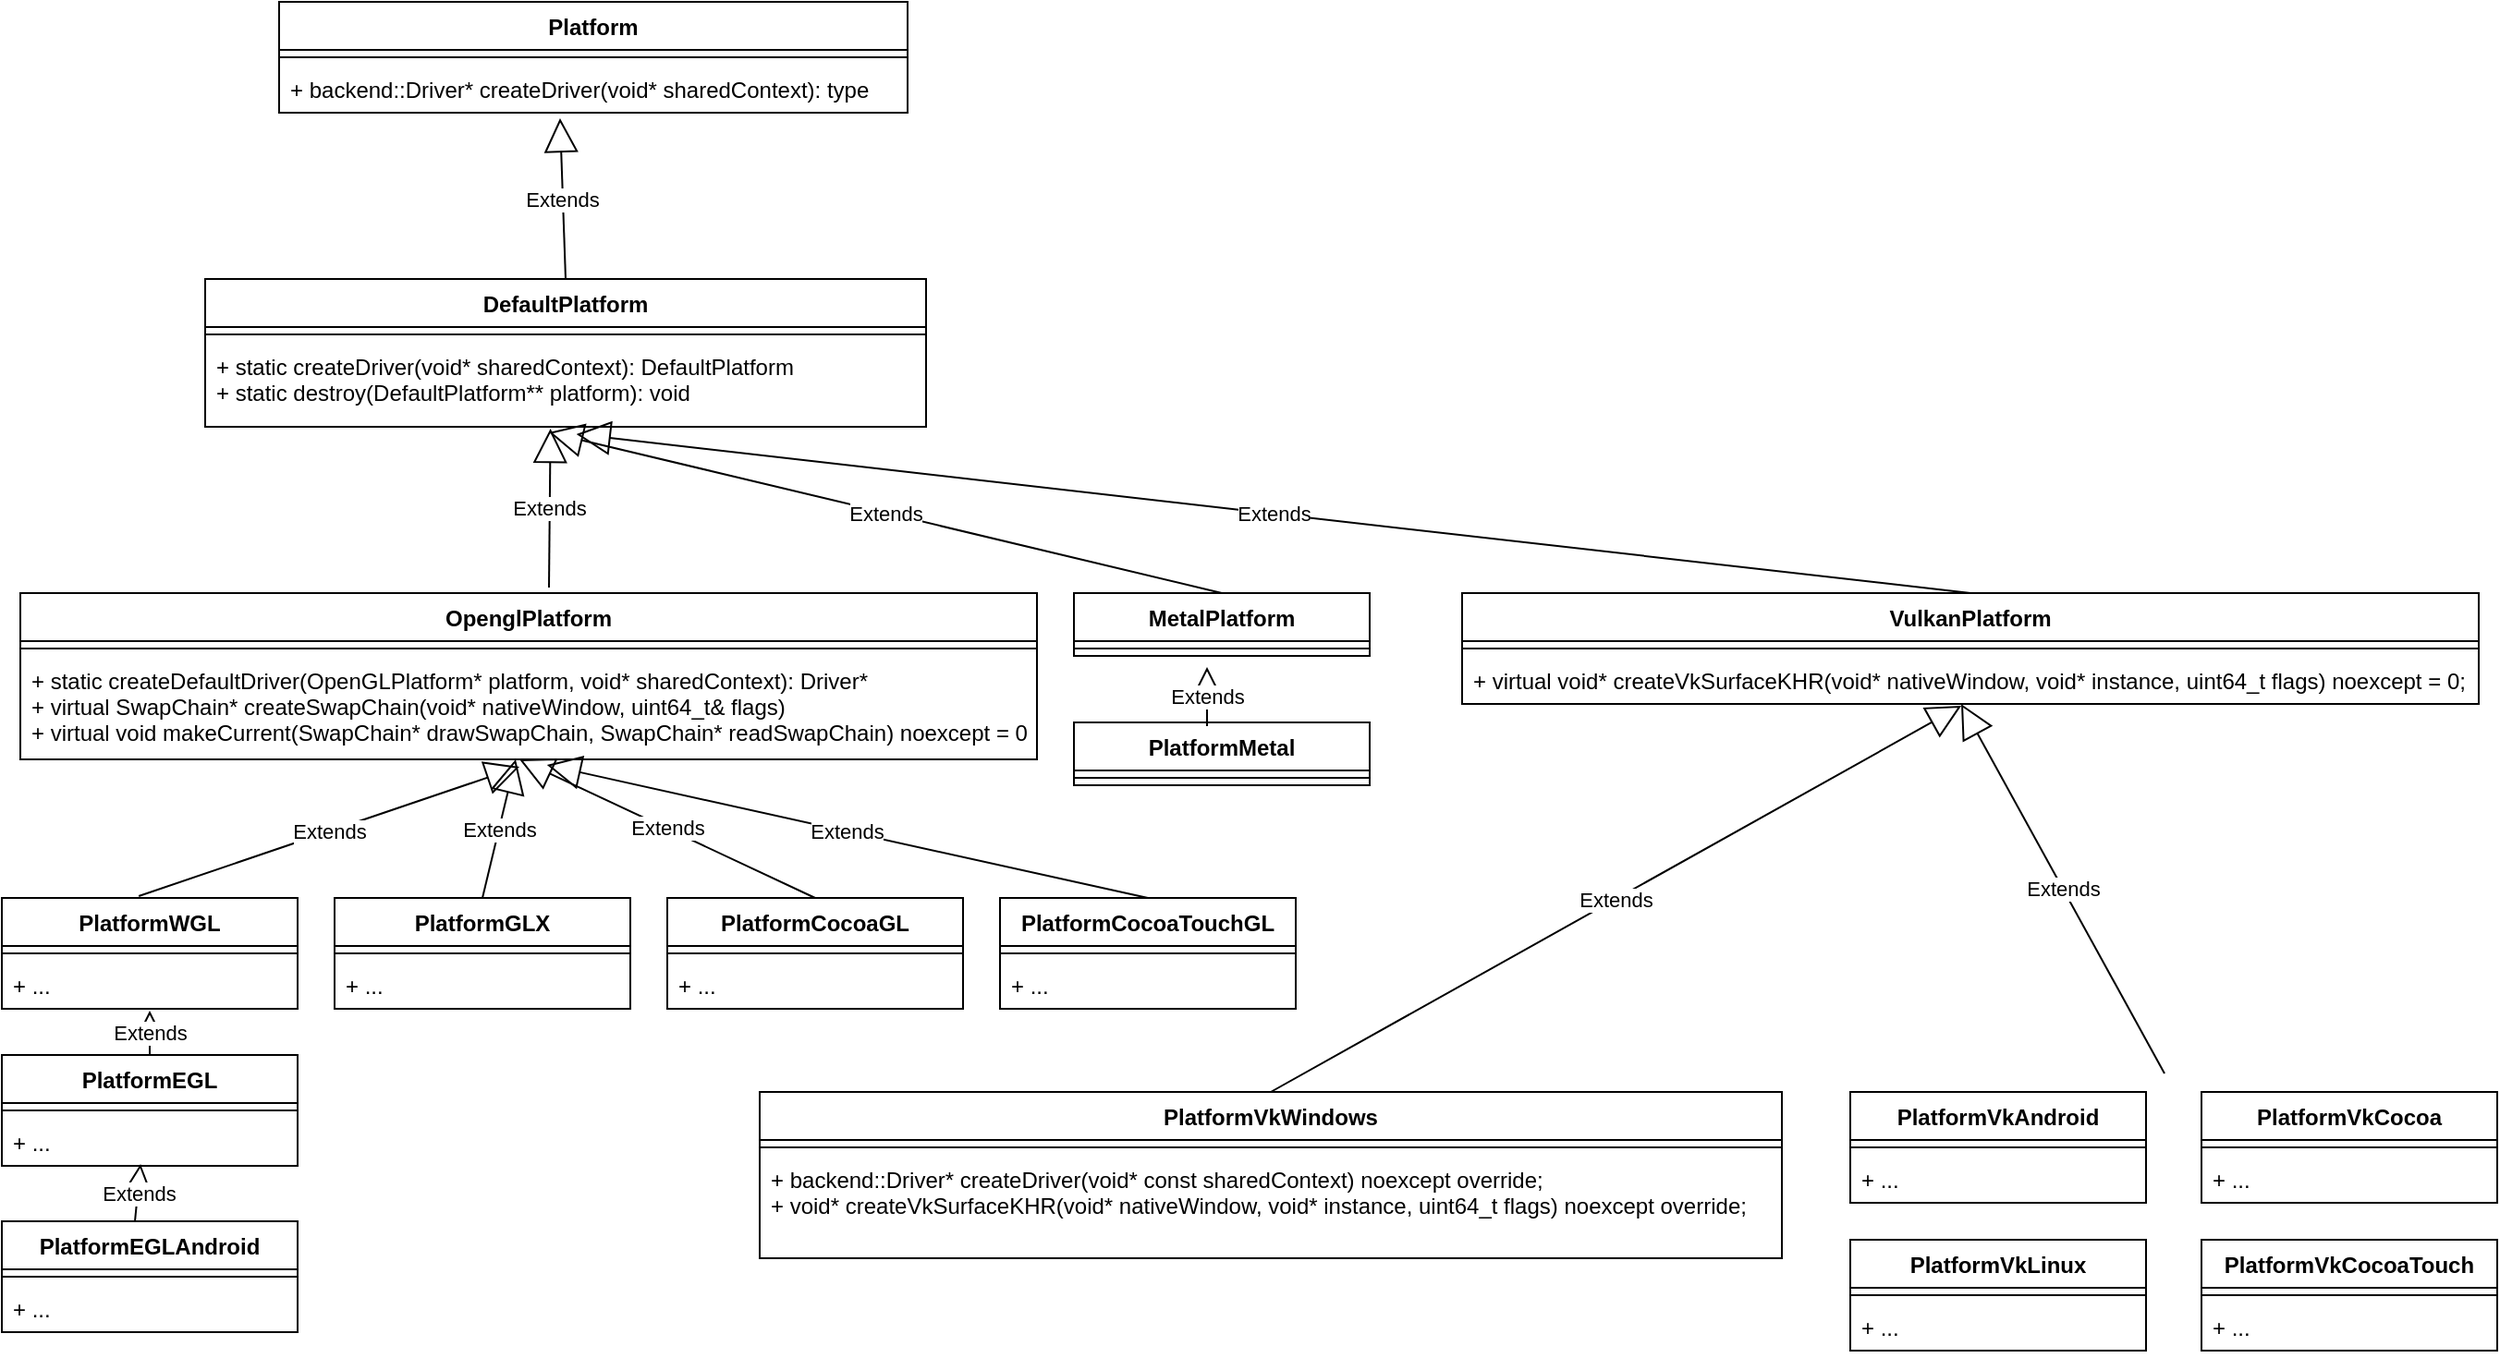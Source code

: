 <mxfile version="14.8.0" type="device"><diagram id="c1YdJsof23uGhabiFGiZ" name="Page-1"><mxGraphModel dx="2062" dy="1024" grid="1" gridSize="10" guides="1" tooltips="1" connect="1" arrows="1" fold="1" page="1" pageScale="1" pageWidth="827" pageHeight="1169" math="0" shadow="0"><root><mxCell id="0"/><mxCell id="1" parent="0"/><mxCell id="DirDvPjmcttpXQFaCi1v-5" value="DefaultPlatform" style="swimlane;fontStyle=1;align=center;verticalAlign=top;childLayout=stackLayout;horizontal=1;startSize=26;horizontalStack=0;resizeParent=1;resizeParentMax=0;resizeLast=0;collapsible=1;marginBottom=0;" parent="1" vertex="1"><mxGeometry x="150" y="250" width="390" height="80" as="geometry"/></mxCell><mxCell id="DirDvPjmcttpXQFaCi1v-7" value="" style="line;strokeWidth=1;fillColor=none;align=left;verticalAlign=middle;spacingTop=-1;spacingLeft=3;spacingRight=3;rotatable=0;labelPosition=right;points=[];portConstraint=eastwest;" parent="DirDvPjmcttpXQFaCi1v-5" vertex="1"><mxGeometry y="26" width="390" height="8" as="geometry"/></mxCell><mxCell id="DirDvPjmcttpXQFaCi1v-8" value="+ static createDriver(void* sharedContext): DefaultPlatform&#10;+ static destroy(DefaultPlatform** platform): void " style="text;strokeColor=none;fillColor=none;align=left;verticalAlign=top;spacingLeft=4;spacingRight=4;overflow=hidden;rotatable=0;points=[[0,0.5],[1,0.5]];portConstraint=eastwest;" parent="DirDvPjmcttpXQFaCi1v-5" vertex="1"><mxGeometry y="34" width="390" height="46" as="geometry"/></mxCell><mxCell id="8Zk0VRisk4kQLoQXKvb7-1" value="OpenglPlatform" style="swimlane;fontStyle=1;align=center;verticalAlign=top;childLayout=stackLayout;horizontal=1;startSize=26;horizontalStack=0;resizeParent=1;resizeParentMax=0;resizeLast=0;collapsible=1;marginBottom=0;" vertex="1" parent="1"><mxGeometry x="50" y="420" width="550" height="90" as="geometry"/></mxCell><mxCell id="8Zk0VRisk4kQLoQXKvb7-3" value="" style="line;strokeWidth=1;fillColor=none;align=left;verticalAlign=middle;spacingTop=-1;spacingLeft=3;spacingRight=3;rotatable=0;labelPosition=right;points=[];portConstraint=eastwest;" vertex="1" parent="8Zk0VRisk4kQLoQXKvb7-1"><mxGeometry y="26" width="550" height="8" as="geometry"/></mxCell><mxCell id="8Zk0VRisk4kQLoQXKvb7-4" value="+ static createDefaultDriver(OpenGLPlatform* platform, void* sharedContext): Driver*&#10;+ virtual SwapChain* createSwapChain(void* nativeWindow, uint64_t&amp; flags)&#10;+ virtual void makeCurrent(SwapChain* drawSwapChain, SwapChain* readSwapChain) noexcept = 0;" style="text;strokeColor=none;fillColor=none;align=left;verticalAlign=top;spacingLeft=4;spacingRight=4;overflow=hidden;rotatable=0;points=[[0,0.5],[1,0.5]];portConstraint=eastwest;" vertex="1" parent="8Zk0VRisk4kQLoQXKvb7-1"><mxGeometry y="34" width="550" height="56" as="geometry"/></mxCell><mxCell id="8Zk0VRisk4kQLoQXKvb7-5" value="Platform" style="swimlane;fontStyle=1;align=center;verticalAlign=top;childLayout=stackLayout;horizontal=1;startSize=26;horizontalStack=0;resizeParent=1;resizeParentMax=0;resizeLast=0;collapsible=1;marginBottom=0;" vertex="1" parent="1"><mxGeometry x="190" y="100" width="340" height="60" as="geometry"/></mxCell><mxCell id="8Zk0VRisk4kQLoQXKvb7-7" value="" style="line;strokeWidth=1;fillColor=none;align=left;verticalAlign=middle;spacingTop=-1;spacingLeft=3;spacingRight=3;rotatable=0;labelPosition=right;points=[];portConstraint=eastwest;" vertex="1" parent="8Zk0VRisk4kQLoQXKvb7-5"><mxGeometry y="26" width="340" height="8" as="geometry"/></mxCell><mxCell id="8Zk0VRisk4kQLoQXKvb7-8" value="+ backend::Driver* createDriver(void* sharedContext): type" style="text;strokeColor=none;fillColor=none;align=left;verticalAlign=top;spacingLeft=4;spacingRight=4;overflow=hidden;rotatable=0;points=[[0,0.5],[1,0.5]];portConstraint=eastwest;" vertex="1" parent="8Zk0VRisk4kQLoQXKvb7-5"><mxGeometry y="34" width="340" height="26" as="geometry"/></mxCell><mxCell id="8Zk0VRisk4kQLoQXKvb7-9" value="Extends" style="endArrow=block;endSize=16;endFill=0;html=1;exitX=0.5;exitY=0;exitDx=0;exitDy=0;entryX=0.447;entryY=1.115;entryDx=0;entryDy=0;entryPerimeter=0;" edge="1" parent="1" source="DirDvPjmcttpXQFaCi1v-5" target="8Zk0VRisk4kQLoQXKvb7-8"><mxGeometry width="160" relative="1" as="geometry"><mxPoint x="340" y="220" as="sourcePoint"/><mxPoint x="500" y="220" as="targetPoint"/></mxGeometry></mxCell><mxCell id="8Zk0VRisk4kQLoQXKvb7-11" value="Extends" style="endArrow=block;endSize=16;endFill=0;html=1;exitX=0.52;exitY=-0.033;exitDx=0;exitDy=0;exitPerimeter=0;entryX=0.479;entryY=1.022;entryDx=0;entryDy=0;entryPerimeter=0;" edge="1" parent="1" source="8Zk0VRisk4kQLoQXKvb7-1" target="DirDvPjmcttpXQFaCi1v-8"><mxGeometry width="160" relative="1" as="geometry"><mxPoint x="330" y="550" as="sourcePoint"/><mxPoint x="490" y="550" as="targetPoint"/></mxGeometry></mxCell><mxCell id="8Zk0VRisk4kQLoQXKvb7-12" value="PlatformWGL" style="swimlane;fontStyle=1;align=center;verticalAlign=top;childLayout=stackLayout;horizontal=1;startSize=26;horizontalStack=0;resizeParent=1;resizeParentMax=0;resizeLast=0;collapsible=1;marginBottom=0;" vertex="1" parent="1"><mxGeometry x="40" y="585" width="160" height="60" as="geometry"/></mxCell><mxCell id="8Zk0VRisk4kQLoQXKvb7-14" value="" style="line;strokeWidth=1;fillColor=none;align=left;verticalAlign=middle;spacingTop=-1;spacingLeft=3;spacingRight=3;rotatable=0;labelPosition=right;points=[];portConstraint=eastwest;" vertex="1" parent="8Zk0VRisk4kQLoQXKvb7-12"><mxGeometry y="26" width="160" height="8" as="geometry"/></mxCell><mxCell id="8Zk0VRisk4kQLoQXKvb7-15" value="+ ..." style="text;strokeColor=none;fillColor=none;align=left;verticalAlign=top;spacingLeft=4;spacingRight=4;overflow=hidden;rotatable=0;points=[[0,0.5],[1,0.5]];portConstraint=eastwest;" vertex="1" parent="8Zk0VRisk4kQLoQXKvb7-12"><mxGeometry y="34" width="160" height="26" as="geometry"/></mxCell><mxCell id="8Zk0VRisk4kQLoQXKvb7-17" value="PlatformCocoaGL" style="swimlane;fontStyle=1;align=center;verticalAlign=top;childLayout=stackLayout;horizontal=1;startSize=26;horizontalStack=0;resizeParent=1;resizeParentMax=0;resizeLast=0;collapsible=1;marginBottom=0;" vertex="1" parent="1"><mxGeometry x="400" y="585" width="160" height="60" as="geometry"/></mxCell><mxCell id="8Zk0VRisk4kQLoQXKvb7-18" value="" style="line;strokeWidth=1;fillColor=none;align=left;verticalAlign=middle;spacingTop=-1;spacingLeft=3;spacingRight=3;rotatable=0;labelPosition=right;points=[];portConstraint=eastwest;" vertex="1" parent="8Zk0VRisk4kQLoQXKvb7-17"><mxGeometry y="26" width="160" height="8" as="geometry"/></mxCell><mxCell id="8Zk0VRisk4kQLoQXKvb7-19" value="+ ..." style="text;strokeColor=none;fillColor=none;align=left;verticalAlign=top;spacingLeft=4;spacingRight=4;overflow=hidden;rotatable=0;points=[[0,0.5],[1,0.5]];portConstraint=eastwest;" vertex="1" parent="8Zk0VRisk4kQLoQXKvb7-17"><mxGeometry y="34" width="160" height="26" as="geometry"/></mxCell><mxCell id="8Zk0VRisk4kQLoQXKvb7-20" value="PlatformGLX" style="swimlane;fontStyle=1;align=center;verticalAlign=top;childLayout=stackLayout;horizontal=1;startSize=26;horizontalStack=0;resizeParent=1;resizeParentMax=0;resizeLast=0;collapsible=1;marginBottom=0;" vertex="1" parent="1"><mxGeometry x="220" y="585" width="160" height="60" as="geometry"/></mxCell><mxCell id="8Zk0VRisk4kQLoQXKvb7-21" value="" style="line;strokeWidth=1;fillColor=none;align=left;verticalAlign=middle;spacingTop=-1;spacingLeft=3;spacingRight=3;rotatable=0;labelPosition=right;points=[];portConstraint=eastwest;" vertex="1" parent="8Zk0VRisk4kQLoQXKvb7-20"><mxGeometry y="26" width="160" height="8" as="geometry"/></mxCell><mxCell id="8Zk0VRisk4kQLoQXKvb7-22" value="+ ..." style="text;strokeColor=none;fillColor=none;align=left;verticalAlign=top;spacingLeft=4;spacingRight=4;overflow=hidden;rotatable=0;points=[[0,0.5],[1,0.5]];portConstraint=eastwest;" vertex="1" parent="8Zk0VRisk4kQLoQXKvb7-20"><mxGeometry y="34" width="160" height="26" as="geometry"/></mxCell><mxCell id="8Zk0VRisk4kQLoQXKvb7-23" value="PlatformCocoaTouchGL" style="swimlane;fontStyle=1;align=center;verticalAlign=top;childLayout=stackLayout;horizontal=1;startSize=26;horizontalStack=0;resizeParent=1;resizeParentMax=0;resizeLast=0;collapsible=1;marginBottom=0;" vertex="1" parent="1"><mxGeometry x="580" y="585" width="160" height="60" as="geometry"/></mxCell><mxCell id="8Zk0VRisk4kQLoQXKvb7-24" value="" style="line;strokeWidth=1;fillColor=none;align=left;verticalAlign=middle;spacingTop=-1;spacingLeft=3;spacingRight=3;rotatable=0;labelPosition=right;points=[];portConstraint=eastwest;" vertex="1" parent="8Zk0VRisk4kQLoQXKvb7-23"><mxGeometry y="26" width="160" height="8" as="geometry"/></mxCell><mxCell id="8Zk0VRisk4kQLoQXKvb7-25" value="+ ..." style="text;strokeColor=none;fillColor=none;align=left;verticalAlign=top;spacingLeft=4;spacingRight=4;overflow=hidden;rotatable=0;points=[[0,0.5],[1,0.5]];portConstraint=eastwest;" vertex="1" parent="8Zk0VRisk4kQLoQXKvb7-23"><mxGeometry y="34" width="160" height="26" as="geometry"/></mxCell><mxCell id="8Zk0VRisk4kQLoQXKvb7-26" value="Extends" style="endArrow=block;endSize=16;endFill=0;html=1;exitX=0.463;exitY=-0.017;exitDx=0;exitDy=0;exitPerimeter=0;entryX=0.491;entryY=1.071;entryDx=0;entryDy=0;entryPerimeter=0;" edge="1" parent="1" source="8Zk0VRisk4kQLoQXKvb7-12" target="8Zk0VRisk4kQLoQXKvb7-4"><mxGeometry width="160" relative="1" as="geometry"><mxPoint x="330" y="650" as="sourcePoint"/><mxPoint x="490" y="650" as="targetPoint"/></mxGeometry></mxCell><mxCell id="8Zk0VRisk4kQLoQXKvb7-27" value="Extends" style="endArrow=block;endSize=16;endFill=0;html=1;exitX=0.5;exitY=0;exitDx=0;exitDy=0;" edge="1" parent="1" source="8Zk0VRisk4kQLoQXKvb7-20"><mxGeometry width="160" relative="1" as="geometry"><mxPoint x="124.08" y="593.98" as="sourcePoint"/><mxPoint x="318" y="510" as="targetPoint"/></mxGeometry></mxCell><mxCell id="8Zk0VRisk4kQLoQXKvb7-28" value="Extends" style="endArrow=block;endSize=16;endFill=0;html=1;exitX=0.5;exitY=0;exitDx=0;exitDy=0;" edge="1" parent="1" source="8Zk0VRisk4kQLoQXKvb7-17"><mxGeometry width="160" relative="1" as="geometry"><mxPoint x="310" y="595" as="sourcePoint"/><mxPoint x="320" y="510" as="targetPoint"/></mxGeometry></mxCell><mxCell id="8Zk0VRisk4kQLoQXKvb7-29" value="Extends" style="endArrow=block;endSize=16;endFill=0;html=1;exitX=0.5;exitY=0;exitDx=0;exitDy=0;entryX=0.518;entryY=1.054;entryDx=0;entryDy=0;entryPerimeter=0;" edge="1" parent="1" source="8Zk0VRisk4kQLoQXKvb7-23" target="8Zk0VRisk4kQLoQXKvb7-4"><mxGeometry width="160" relative="1" as="geometry"><mxPoint x="670" y="575" as="sourcePoint"/><mxPoint x="688" y="500" as="targetPoint"/></mxGeometry></mxCell><mxCell id="8Zk0VRisk4kQLoQXKvb7-30" value="MetalPlatform" style="swimlane;fontStyle=1;align=center;verticalAlign=top;childLayout=stackLayout;horizontal=1;startSize=26;horizontalStack=0;resizeParent=1;resizeParentMax=0;resizeLast=0;collapsible=1;marginBottom=0;" vertex="1" parent="1"><mxGeometry x="620" y="420" width="160" height="34" as="geometry"/></mxCell><mxCell id="8Zk0VRisk4kQLoQXKvb7-32" value="" style="line;strokeWidth=1;fillColor=none;align=left;verticalAlign=middle;spacingTop=-1;spacingLeft=3;spacingRight=3;rotatable=0;labelPosition=right;points=[];portConstraint=eastwest;" vertex="1" parent="8Zk0VRisk4kQLoQXKvb7-30"><mxGeometry y="26" width="160" height="8" as="geometry"/></mxCell><mxCell id="8Zk0VRisk4kQLoQXKvb7-34" value="PlatformMetal" style="swimlane;fontStyle=1;align=center;verticalAlign=top;childLayout=stackLayout;horizontal=1;startSize=26;horizontalStack=0;resizeParent=1;resizeParentMax=0;resizeLast=0;collapsible=1;marginBottom=0;" vertex="1" parent="1"><mxGeometry x="620" y="490" width="160" height="34" as="geometry"/></mxCell><mxCell id="8Zk0VRisk4kQLoQXKvb7-35" value="" style="line;strokeWidth=1;fillColor=none;align=left;verticalAlign=middle;spacingTop=-1;spacingLeft=3;spacingRight=3;rotatable=0;labelPosition=right;points=[];portConstraint=eastwest;" vertex="1" parent="8Zk0VRisk4kQLoQXKvb7-34"><mxGeometry y="26" width="160" height="8" as="geometry"/></mxCell><mxCell id="8Zk0VRisk4kQLoQXKvb7-36" value="Extends" style="endArrow=block;endSize=16;endFill=0;html=1;exitX=0.5;exitY=0;exitDx=0;exitDy=0;entryX=0.477;entryY=1.065;entryDx=0;entryDy=0;entryPerimeter=0;" edge="1" parent="1" source="8Zk0VRisk4kQLoQXKvb7-30" target="DirDvPjmcttpXQFaCi1v-8"><mxGeometry width="160" relative="1" as="geometry"><mxPoint x="690" y="360" as="sourcePoint"/><mxPoint x="850" y="360" as="targetPoint"/></mxGeometry></mxCell><mxCell id="8Zk0VRisk4kQLoQXKvb7-37" value="Extends" style="endArrow=block;endSize=16;endFill=0;html=1;" edge="1" parent="1"><mxGeometry width="160" relative="1" as="geometry"><mxPoint x="692" y="492" as="sourcePoint"/><mxPoint x="692" y="460" as="targetPoint"/></mxGeometry></mxCell><mxCell id="8Zk0VRisk4kQLoQXKvb7-38" value="VulkanPlatform" style="swimlane;fontStyle=1;align=center;verticalAlign=top;childLayout=stackLayout;horizontal=1;startSize=26;horizontalStack=0;resizeParent=1;resizeParentMax=0;resizeLast=0;collapsible=1;marginBottom=0;" vertex="1" parent="1"><mxGeometry x="830" y="420" width="550" height="60" as="geometry"/></mxCell><mxCell id="8Zk0VRisk4kQLoQXKvb7-40" value="" style="line;strokeWidth=1;fillColor=none;align=left;verticalAlign=middle;spacingTop=-1;spacingLeft=3;spacingRight=3;rotatable=0;labelPosition=right;points=[];portConstraint=eastwest;" vertex="1" parent="8Zk0VRisk4kQLoQXKvb7-38"><mxGeometry y="26" width="550" height="8" as="geometry"/></mxCell><mxCell id="8Zk0VRisk4kQLoQXKvb7-41" value="+ virtual void* createVkSurfaceKHR(void* nativeWindow, void* instance, uint64_t flags) noexcept = 0;" style="text;strokeColor=none;fillColor=none;align=left;verticalAlign=top;spacingLeft=4;spacingRight=4;overflow=hidden;rotatable=0;points=[[0,0.5],[1,0.5]];portConstraint=eastwest;" vertex="1" parent="8Zk0VRisk4kQLoQXKvb7-38"><mxGeometry y="34" width="550" height="26" as="geometry"/></mxCell><mxCell id="8Zk0VRisk4kQLoQXKvb7-42" value="Extends" style="endArrow=block;endSize=16;endFill=0;html=1;exitX=0.5;exitY=0;exitDx=0;exitDy=0;entryX=0.515;entryY=1.087;entryDx=0;entryDy=0;entryPerimeter=0;" edge="1" parent="1" source="8Zk0VRisk4kQLoQXKvb7-38" target="DirDvPjmcttpXQFaCi1v-8"><mxGeometry width="160" relative="1" as="geometry"><mxPoint x="1060" y="340" as="sourcePoint"/><mxPoint x="1220" y="340" as="targetPoint"/></mxGeometry></mxCell><mxCell id="8Zk0VRisk4kQLoQXKvb7-43" value="PlatformVkWindows" style="swimlane;fontStyle=1;align=center;verticalAlign=top;childLayout=stackLayout;horizontal=1;startSize=26;horizontalStack=0;resizeParent=1;resizeParentMax=0;resizeLast=0;collapsible=1;marginBottom=0;" vertex="1" parent="1"><mxGeometry x="450" y="690" width="553" height="90" as="geometry"/></mxCell><mxCell id="8Zk0VRisk4kQLoQXKvb7-45" value="" style="line;strokeWidth=1;fillColor=none;align=left;verticalAlign=middle;spacingTop=-1;spacingLeft=3;spacingRight=3;rotatable=0;labelPosition=right;points=[];portConstraint=eastwest;" vertex="1" parent="8Zk0VRisk4kQLoQXKvb7-43"><mxGeometry y="26" width="553" height="8" as="geometry"/></mxCell><mxCell id="8Zk0VRisk4kQLoQXKvb7-46" value="+ backend::Driver* createDriver(void* const sharedContext) noexcept override;&#10;+ void* createVkSurfaceKHR(void* nativeWindow, void* instance, uint64_t flags) noexcept override;" style="text;strokeColor=none;fillColor=none;align=left;verticalAlign=top;spacingLeft=4;spacingRight=4;overflow=hidden;rotatable=0;points=[[0,0.5],[1,0.5]];portConstraint=eastwest;" vertex="1" parent="8Zk0VRisk4kQLoQXKvb7-43"><mxGeometry y="34" width="553" height="56" as="geometry"/></mxCell><mxCell id="8Zk0VRisk4kQLoQXKvb7-47" value="Extends" style="endArrow=block;endSize=16;endFill=0;html=1;exitX=0.5;exitY=0;exitDx=0;exitDy=0;entryX=0.491;entryY=1.038;entryDx=0;entryDy=0;entryPerimeter=0;" edge="1" parent="1" source="8Zk0VRisk4kQLoQXKvb7-43" target="8Zk0VRisk4kQLoQXKvb7-41"><mxGeometry width="160" relative="1" as="geometry"><mxPoint x="960" y="520" as="sourcePoint"/><mxPoint x="1120" y="520" as="targetPoint"/></mxGeometry></mxCell><mxCell id="8Zk0VRisk4kQLoQXKvb7-48" value="PlatformVkAndroid" style="swimlane;fontStyle=1;align=center;verticalAlign=top;childLayout=stackLayout;horizontal=1;startSize=26;horizontalStack=0;resizeParent=1;resizeParentMax=0;resizeLast=0;collapsible=1;marginBottom=0;" vertex="1" parent="1"><mxGeometry x="1040" y="690" width="160" height="60" as="geometry"/></mxCell><mxCell id="8Zk0VRisk4kQLoQXKvb7-50" value="" style="line;strokeWidth=1;fillColor=none;align=left;verticalAlign=middle;spacingTop=-1;spacingLeft=3;spacingRight=3;rotatable=0;labelPosition=right;points=[];portConstraint=eastwest;" vertex="1" parent="8Zk0VRisk4kQLoQXKvb7-48"><mxGeometry y="26" width="160" height="8" as="geometry"/></mxCell><mxCell id="8Zk0VRisk4kQLoQXKvb7-51" value="+ ..." style="text;strokeColor=none;fillColor=none;align=left;verticalAlign=top;spacingLeft=4;spacingRight=4;overflow=hidden;rotatable=0;points=[[0,0.5],[1,0.5]];portConstraint=eastwest;" vertex="1" parent="8Zk0VRisk4kQLoQXKvb7-48"><mxGeometry y="34" width="160" height="26" as="geometry"/></mxCell><mxCell id="8Zk0VRisk4kQLoQXKvb7-52" value="PlatformVkCocoa" style="swimlane;fontStyle=1;align=center;verticalAlign=top;childLayout=stackLayout;horizontal=1;startSize=26;horizontalStack=0;resizeParent=1;resizeParentMax=0;resizeLast=0;collapsible=1;marginBottom=0;" vertex="1" parent="1"><mxGeometry x="1230" y="690" width="160" height="60" as="geometry"/></mxCell><mxCell id="8Zk0VRisk4kQLoQXKvb7-54" value="" style="line;strokeWidth=1;fillColor=none;align=left;verticalAlign=middle;spacingTop=-1;spacingLeft=3;spacingRight=3;rotatable=0;labelPosition=right;points=[];portConstraint=eastwest;" vertex="1" parent="8Zk0VRisk4kQLoQXKvb7-52"><mxGeometry y="26" width="160" height="8" as="geometry"/></mxCell><mxCell id="8Zk0VRisk4kQLoQXKvb7-55" value="+ ..." style="text;strokeColor=none;fillColor=none;align=left;verticalAlign=top;spacingLeft=4;spacingRight=4;overflow=hidden;rotatable=0;points=[[0,0.5],[1,0.5]];portConstraint=eastwest;" vertex="1" parent="8Zk0VRisk4kQLoQXKvb7-52"><mxGeometry y="34" width="160" height="26" as="geometry"/></mxCell><mxCell id="8Zk0VRisk4kQLoQXKvb7-56" value="PlatformVkLinux" style="swimlane;fontStyle=1;align=center;verticalAlign=top;childLayout=stackLayout;horizontal=1;startSize=26;horizontalStack=0;resizeParent=1;resizeParentMax=0;resizeLast=0;collapsible=1;marginBottom=0;" vertex="1" parent="1"><mxGeometry x="1040" y="770" width="160" height="60" as="geometry"/></mxCell><mxCell id="8Zk0VRisk4kQLoQXKvb7-57" value="" style="line;strokeWidth=1;fillColor=none;align=left;verticalAlign=middle;spacingTop=-1;spacingLeft=3;spacingRight=3;rotatable=0;labelPosition=right;points=[];portConstraint=eastwest;" vertex="1" parent="8Zk0VRisk4kQLoQXKvb7-56"><mxGeometry y="26" width="160" height="8" as="geometry"/></mxCell><mxCell id="8Zk0VRisk4kQLoQXKvb7-58" value="+ ..." style="text;strokeColor=none;fillColor=none;align=left;verticalAlign=top;spacingLeft=4;spacingRight=4;overflow=hidden;rotatable=0;points=[[0,0.5],[1,0.5]];portConstraint=eastwest;" vertex="1" parent="8Zk0VRisk4kQLoQXKvb7-56"><mxGeometry y="34" width="160" height="26" as="geometry"/></mxCell><mxCell id="8Zk0VRisk4kQLoQXKvb7-59" value="PlatformVkCocoaTouch" style="swimlane;fontStyle=1;align=center;verticalAlign=top;childLayout=stackLayout;horizontal=1;startSize=26;horizontalStack=0;resizeParent=1;resizeParentMax=0;resizeLast=0;collapsible=1;marginBottom=0;" vertex="1" parent="1"><mxGeometry x="1230" y="770" width="160" height="60" as="geometry"/></mxCell><mxCell id="8Zk0VRisk4kQLoQXKvb7-60" value="" style="line;strokeWidth=1;fillColor=none;align=left;verticalAlign=middle;spacingTop=-1;spacingLeft=3;spacingRight=3;rotatable=0;labelPosition=right;points=[];portConstraint=eastwest;" vertex="1" parent="8Zk0VRisk4kQLoQXKvb7-59"><mxGeometry y="26" width="160" height="8" as="geometry"/></mxCell><mxCell id="8Zk0VRisk4kQLoQXKvb7-61" value="+ ..." style="text;strokeColor=none;fillColor=none;align=left;verticalAlign=top;spacingLeft=4;spacingRight=4;overflow=hidden;rotatable=0;points=[[0,0.5],[1,0.5]];portConstraint=eastwest;" vertex="1" parent="8Zk0VRisk4kQLoQXKvb7-59"><mxGeometry y="34" width="160" height="26" as="geometry"/></mxCell><mxCell id="8Zk0VRisk4kQLoQXKvb7-62" value="Extends" style="endArrow=block;endSize=16;endFill=0;html=1;" edge="1" parent="1"><mxGeometry width="160" relative="1" as="geometry"><mxPoint x="1210" y="680" as="sourcePoint"/><mxPoint x="1100" y="480" as="targetPoint"/></mxGeometry></mxCell><mxCell id="8Zk0VRisk4kQLoQXKvb7-63" value="PlatformEGL" style="swimlane;fontStyle=1;align=center;verticalAlign=top;childLayout=stackLayout;horizontal=1;startSize=26;horizontalStack=0;resizeParent=1;resizeParentMax=0;resizeLast=0;collapsible=1;marginBottom=0;" vertex="1" parent="1"><mxGeometry x="40" y="670" width="160" height="60" as="geometry"/></mxCell><mxCell id="8Zk0VRisk4kQLoQXKvb7-65" value="" style="line;strokeWidth=1;fillColor=none;align=left;verticalAlign=middle;spacingTop=-1;spacingLeft=3;spacingRight=3;rotatable=0;labelPosition=right;points=[];portConstraint=eastwest;" vertex="1" parent="8Zk0VRisk4kQLoQXKvb7-63"><mxGeometry y="26" width="160" height="8" as="geometry"/></mxCell><mxCell id="8Zk0VRisk4kQLoQXKvb7-66" value="+ ..." style="text;strokeColor=none;fillColor=none;align=left;verticalAlign=top;spacingLeft=4;spacingRight=4;overflow=hidden;rotatable=0;points=[[0,0.5],[1,0.5]];portConstraint=eastwest;" vertex="1" parent="8Zk0VRisk4kQLoQXKvb7-63"><mxGeometry y="34" width="160" height="26" as="geometry"/></mxCell><mxCell id="8Zk0VRisk4kQLoQXKvb7-67" value="PlatformEGLAndroid" style="swimlane;fontStyle=1;align=center;verticalAlign=top;childLayout=stackLayout;horizontal=1;startSize=26;horizontalStack=0;resizeParent=1;resizeParentMax=0;resizeLast=0;collapsible=1;marginBottom=0;" vertex="1" parent="1"><mxGeometry x="40" y="760" width="160" height="60" as="geometry"/></mxCell><mxCell id="8Zk0VRisk4kQLoQXKvb7-68" value="" style="line;strokeWidth=1;fillColor=none;align=left;verticalAlign=middle;spacingTop=-1;spacingLeft=3;spacingRight=3;rotatable=0;labelPosition=right;points=[];portConstraint=eastwest;" vertex="1" parent="8Zk0VRisk4kQLoQXKvb7-67"><mxGeometry y="26" width="160" height="8" as="geometry"/></mxCell><mxCell id="8Zk0VRisk4kQLoQXKvb7-69" value="+ ..." style="text;strokeColor=none;fillColor=none;align=left;verticalAlign=top;spacingLeft=4;spacingRight=4;overflow=hidden;rotatable=0;points=[[0,0.5],[1,0.5]];portConstraint=eastwest;" vertex="1" parent="8Zk0VRisk4kQLoQXKvb7-67"><mxGeometry y="34" width="160" height="26" as="geometry"/></mxCell><mxCell id="8Zk0VRisk4kQLoQXKvb7-70" value="Extends" style="endArrow=block;endSize=16;endFill=0;html=1;exitX=0.45;exitY=0;exitDx=0;exitDy=0;exitPerimeter=0;entryX=0.469;entryY=0.962;entryDx=0;entryDy=0;entryPerimeter=0;" edge="1" parent="1" source="8Zk0VRisk4kQLoQXKvb7-67" target="8Zk0VRisk4kQLoQXKvb7-66"><mxGeometry width="160" relative="1" as="geometry"><mxPoint x="240" y="730" as="sourcePoint"/><mxPoint x="400" y="730" as="targetPoint"/></mxGeometry></mxCell><mxCell id="8Zk0VRisk4kQLoQXKvb7-71" value="Extends" style="endArrow=block;endSize=16;endFill=0;html=1;exitX=0.5;exitY=0;exitDx=0;exitDy=0;entryX=0.5;entryY=1.038;entryDx=0;entryDy=0;entryPerimeter=0;" edge="1" parent="1" source="8Zk0VRisk4kQLoQXKvb7-63" target="8Zk0VRisk4kQLoQXKvb7-15"><mxGeometry width="160" relative="1" as="geometry"><mxPoint x="250" y="680" as="sourcePoint"/><mxPoint x="410" y="680" as="targetPoint"/></mxGeometry></mxCell></root></mxGraphModel></diagram></mxfile>